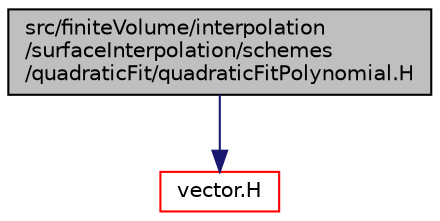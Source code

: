 digraph "src/finiteVolume/interpolation/surfaceInterpolation/schemes/quadraticFit/quadraticFitPolynomial.H"
{
  bgcolor="transparent";
  edge [fontname="Helvetica",fontsize="10",labelfontname="Helvetica",labelfontsize="10"];
  node [fontname="Helvetica",fontsize="10",shape=record];
  Node0 [label="src/finiteVolume/interpolation\l/surfaceInterpolation/schemes\l/quadraticFit/quadraticFitPolynomial.H",height=0.2,width=0.4,color="black", fillcolor="grey75", style="filled", fontcolor="black"];
  Node0 -> Node1 [color="midnightblue",fontsize="10",style="solid",fontname="Helvetica"];
  Node1 [label="vector.H",height=0.2,width=0.4,color="red",URL="$a13694.html"];
}

